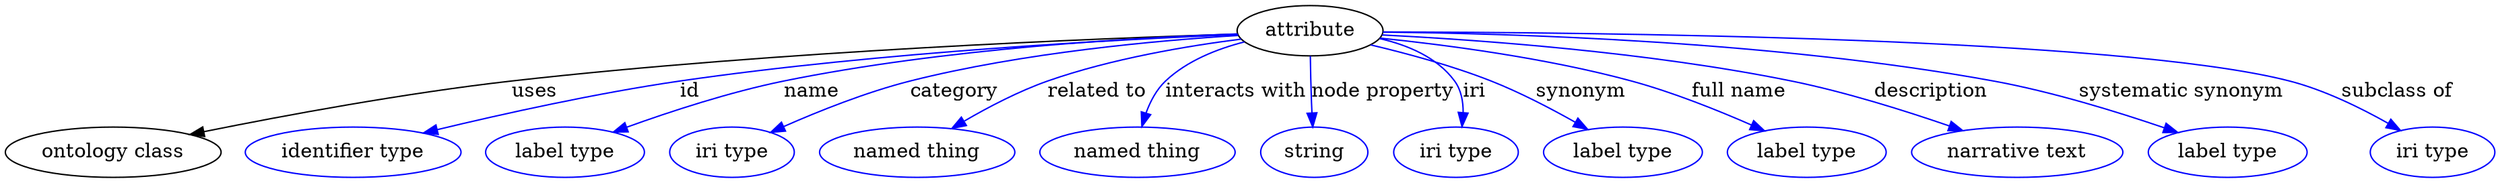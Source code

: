 digraph {
	graph [bb="0,0,1437.4,122"];
	node [label="\N"];
	attribute	 [height=0.5,
		label=attribute,
		pos="750.95,104",
		width=1.0993];
	"ontology class"	 [height=0.5,
		pos="60.952,18",
		width=1.6931];
	attribute -> "ontology class"	 [label=uses,
		lp="319.01,61",
		pos="e,106.4,30.191 711.3,102.11 633.5,98.1 455.45,87.492 306.84,68 228.06,57.666 208.57,53.016 130.95,36 126.22,34.963 121.33,33.829 \
116.42,32.652"];
	id	 [color=blue,
		height=0.5,
		label="identifier type",
		pos="198.95,18",
		width=1.652];
	attribute -> id	 [color=blue,
		label=id,
		lp="404.4,61",
		pos="e,243.55,29.936 711.55,101.76 646.08,97.635 510.95,87.438 398.06,68 338.95,57.821 325.08,50.786 266.95,36 262.57,34.886 258.04,33.718 \
253.49,32.535",
		style=solid];
	name	 [color=blue,
		height=0.5,
		label="label type",
		pos="320.95,18",
		width=1.2425];
	attribute -> name	 [color=blue,
		label=name,
		lp="474.11,61",
		pos="e,351.24,31.249 711.2,101.95 654.49,98.394 547.39,89.291 458.64,68 424.83,59.89 387.86,46.183 360.76,35.169",
		style=solid];
	category	 [color=blue,
		height=0.5,
		label="iri type",
		pos="418.95,18",
		width=0.9834];
	attribute -> category	 [color=blue,
		label=category,
		lp="554.05,61",
		pos="e,443.32,31.245 711.9,100.77 667.15,96.351 591.97,86.742 529.76,68 502.83,59.886 473.9,46.669 452.36,35.861",
		style=solid];
	"related to"	 [color=blue,
		height=0.5,
		label="named thing",
		pos="525.95,18",
		width=1.5019];
	attribute -> "related to"	 [color=blue,
		label="related to",
		lp="634.19,61",
		pos="e,548.49,34.416 713.7,97.878 684.13,92.263 642.16,82.581 607.48,68 589.99,60.646 571.87,49.894 557.16,40.243",
		style=solid];
	"interacts with"	 [color=blue,
		height=0.5,
		label="named thing",
		pos="651.95,18",
		width=1.5019];
	attribute -> "interacts with"	 [color=blue,
		label="interacts with",
		lp="710.86,61",
		pos="e,655.7,36.022 716.84,94.791 701.51,89.185 684.2,80.611 672.14,68 666.23,61.816 661.96,53.673 658.92,45.759",
		style=solid];
	"node property"	 [color=blue,
		height=0.5,
		label=string,
		pos="753.95,18",
		width=0.8403];
	attribute -> "node property"	 [color=blue,
		label="node property",
		lp="791.02,61",
		pos="e,752.71,36.307 751.08,85.943 751.19,76.436 751.41,64.584 751.81,54 751.9,51.572 752.02,49.052 752.14,46.525",
		style=solid];
	iri	 [color=blue,
		height=0.5,
		label="iri type",
		pos="837.95,18",
		width=0.9834];
	attribute -> iri	 [color=blue,
		label=iri,
		lp="843.17,61",
		pos="e,839.07,36.286 786.49,95.955 802.14,90.604 819.36,81.909 829.95,68 834.64,61.846 837.05,54.014 838.19,46.386",
		style=solid];
	synonym	 [color=blue,
		height=0.5,
		label="label type",
		pos="935.95,18",
		width=1.2425];
	attribute -> synonym	 [color=blue,
		label=synonym,
		lp="904.62,61",
		pos="e,913.04,33.534 784.25,94.139 804.52,87.676 830.7,78.495 852.95,68 870.63,59.661 889.36,48.591 904.55,38.988",
		style=solid];
	"full name"	 [color=blue,
		height=0.5,
		label="label type",
		pos="1043,18",
		width=1.2425];
	attribute -> "full name"	 [color=blue,
		label="full name",
		lp="994.58,61",
		pos="e,1015.9,32.591 789.11,99.171 826.6,93.806 885.11,83.762 933.95,68 959.04,59.905 985.97,47.587 1006.8,37.203",
		style=solid];
	description	 [color=blue,
		height=0.5,
		label="narrative text",
		pos="1163,18",
		width=1.5834];
	attribute -> description	 [color=blue,
		label=description,
		lp="1103.1,61",
		pos="e,1129.3,32.534 790.47,101.51 844.17,97.516 942.91,88 1025,68 1057.5,60.071 1093,47.114 1119.8,36.376",
		style=solid];
	"systematic synonym"	 [color=blue,
		height=0.5,
		label="label type",
		pos="1283,18",
		width=1.2425];
	attribute -> "systematic synonym"	 [color=blue,
		label="systematic synonym",
		lp="1243.9,61",
		pos="e,1251.9,31.144 790.21,101.55 874.88,96.056 1072.3,82.154 1138,68 1174,60.217 1213.6,46.197 1242.2,34.98",
		style=solid];
	"subclass of"	 [color=blue,
		height=0.5,
		label="iri type",
		pos="1402,18",
		width=0.9834];
	attribute -> "subclass of"	 [color=blue,
		label="subclass of",
		lp="1371.9,61",
		pos="e,1380.3,32.477 790.7,103.52 900.8,101.86 1208,94.874 1305,68 1328.6,61.432 1353.2,48.676 1371.7,37.692",
		style=solid];
}
